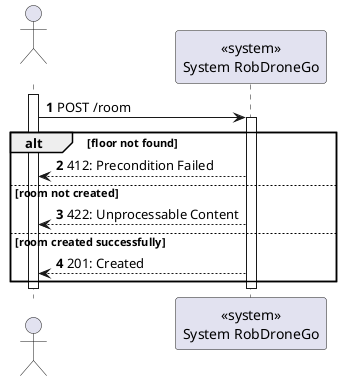 @startuml
autonumber

actor " " as actor
participant "<<system>>\nSystem RobDroneGo" as sys

activate actor
    actor -> sys: POST /room
    activate sys

    alt floor not found
        sys --> actor : 412: Precondition Failed
    else room not created
        sys --> actor : 422: Unprocessable Content
    else room created successfully
        sys --> actor : 201: Created
    end

    deactivate sys
deactivate actor

@enduml
